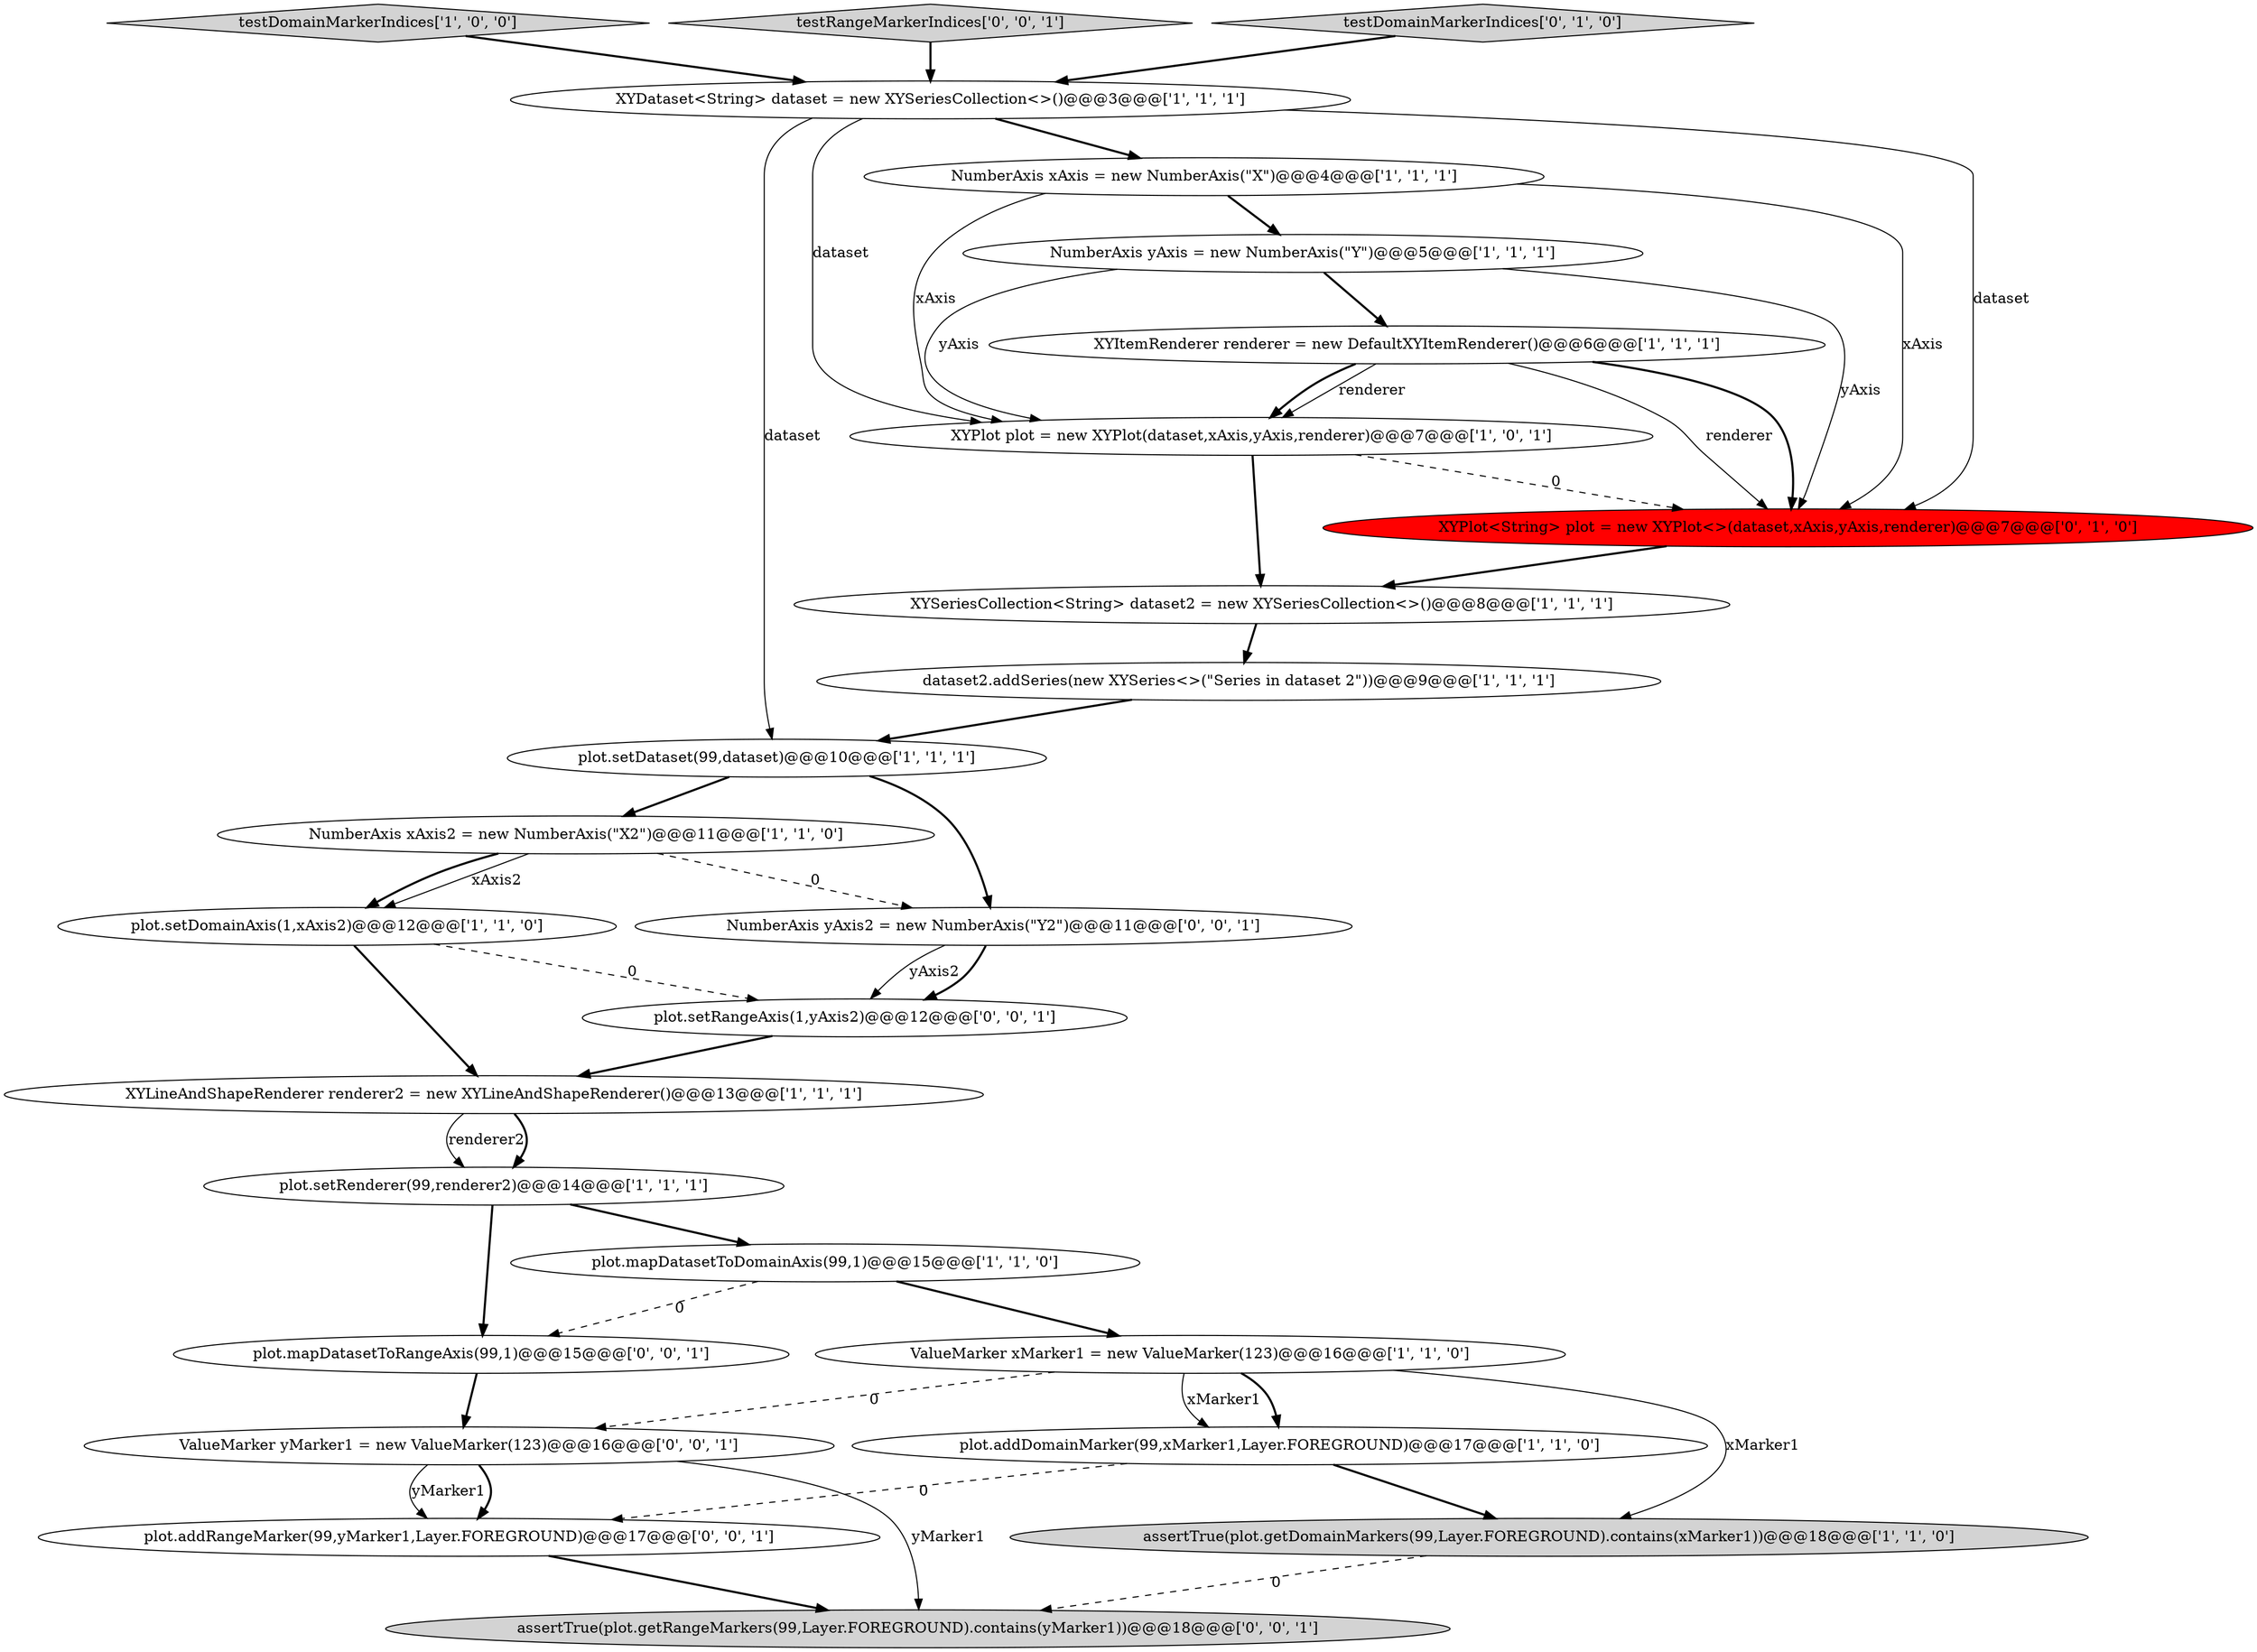 digraph {
18 [style = filled, label = "XYPlot<String> plot = new XYPlot<>(dataset,xAxis,yAxis,renderer)@@@7@@@['0', '1', '0']", fillcolor = red, shape = ellipse image = "AAA1AAABBB2BBB"];
5 [style = filled, label = "XYLineAndShapeRenderer renderer2 = new XYLineAndShapeRenderer()@@@13@@@['1', '1', '1']", fillcolor = white, shape = ellipse image = "AAA0AAABBB1BBB"];
0 [style = filled, label = "plot.setDataset(99,dataset)@@@10@@@['1', '1', '1']", fillcolor = white, shape = ellipse image = "AAA0AAABBB1BBB"];
12 [style = filled, label = "XYSeriesCollection<String> dataset2 = new XYSeriesCollection<>()@@@8@@@['1', '1', '1']", fillcolor = white, shape = ellipse image = "AAA0AAABBB1BBB"];
13 [style = filled, label = "plot.setRenderer(99,renderer2)@@@14@@@['1', '1', '1']", fillcolor = white, shape = ellipse image = "AAA0AAABBB1BBB"];
6 [style = filled, label = "testDomainMarkerIndices['1', '0', '0']", fillcolor = lightgray, shape = diamond image = "AAA0AAABBB1BBB"];
10 [style = filled, label = "plot.setDomainAxis(1,xAxis2)@@@12@@@['1', '1', '0']", fillcolor = white, shape = ellipse image = "AAA0AAABBB1BBB"];
9 [style = filled, label = "NumberAxis xAxis2 = new NumberAxis(\"X2\")@@@11@@@['1', '1', '0']", fillcolor = white, shape = ellipse image = "AAA0AAABBB1BBB"];
11 [style = filled, label = "XYDataset<String> dataset = new XYSeriesCollection<>()@@@3@@@['1', '1', '1']", fillcolor = white, shape = ellipse image = "AAA0AAABBB1BBB"];
20 [style = filled, label = "ValueMarker yMarker1 = new ValueMarker(123)@@@16@@@['0', '0', '1']", fillcolor = white, shape = ellipse image = "AAA0AAABBB3BBB"];
25 [style = filled, label = "plot.mapDatasetToRangeAxis(99,1)@@@15@@@['0', '0', '1']", fillcolor = white, shape = ellipse image = "AAA0AAABBB3BBB"];
3 [style = filled, label = "NumberAxis yAxis = new NumberAxis(\"Y\")@@@5@@@['1', '1', '1']", fillcolor = white, shape = ellipse image = "AAA0AAABBB1BBB"];
15 [style = filled, label = "plot.addDomainMarker(99,xMarker1,Layer.FOREGROUND)@@@17@@@['1', '1', '0']", fillcolor = white, shape = ellipse image = "AAA0AAABBB1BBB"];
21 [style = filled, label = "plot.addRangeMarker(99,yMarker1,Layer.FOREGROUND)@@@17@@@['0', '0', '1']", fillcolor = white, shape = ellipse image = "AAA0AAABBB3BBB"];
24 [style = filled, label = "testRangeMarkerIndices['0', '0', '1']", fillcolor = lightgray, shape = diamond image = "AAA0AAABBB3BBB"];
2 [style = filled, label = "assertTrue(plot.getDomainMarkers(99,Layer.FOREGROUND).contains(xMarker1))@@@18@@@['1', '1', '0']", fillcolor = lightgray, shape = ellipse image = "AAA0AAABBB1BBB"];
23 [style = filled, label = "plot.setRangeAxis(1,yAxis2)@@@12@@@['0', '0', '1']", fillcolor = white, shape = ellipse image = "AAA0AAABBB3BBB"];
4 [style = filled, label = "XYPlot plot = new XYPlot(dataset,xAxis,yAxis,renderer)@@@7@@@['1', '0', '1']", fillcolor = white, shape = ellipse image = "AAA0AAABBB1BBB"];
19 [style = filled, label = "assertTrue(plot.getRangeMarkers(99,Layer.FOREGROUND).contains(yMarker1))@@@18@@@['0', '0', '1']", fillcolor = lightgray, shape = ellipse image = "AAA0AAABBB3BBB"];
1 [style = filled, label = "ValueMarker xMarker1 = new ValueMarker(123)@@@16@@@['1', '1', '0']", fillcolor = white, shape = ellipse image = "AAA0AAABBB1BBB"];
14 [style = filled, label = "XYItemRenderer renderer = new DefaultXYItemRenderer()@@@6@@@['1', '1', '1']", fillcolor = white, shape = ellipse image = "AAA0AAABBB1BBB"];
7 [style = filled, label = "plot.mapDatasetToDomainAxis(99,1)@@@15@@@['1', '1', '0']", fillcolor = white, shape = ellipse image = "AAA0AAABBB1BBB"];
16 [style = filled, label = "dataset2.addSeries(new XYSeries<>(\"Series in dataset 2\"))@@@9@@@['1', '1', '1']", fillcolor = white, shape = ellipse image = "AAA0AAABBB1BBB"];
22 [style = filled, label = "NumberAxis yAxis2 = new NumberAxis(\"Y2\")@@@11@@@['0', '0', '1']", fillcolor = white, shape = ellipse image = "AAA0AAABBB3BBB"];
17 [style = filled, label = "testDomainMarkerIndices['0', '1', '0']", fillcolor = lightgray, shape = diamond image = "AAA0AAABBB2BBB"];
8 [style = filled, label = "NumberAxis xAxis = new NumberAxis(\"X\")@@@4@@@['1', '1', '1']", fillcolor = white, shape = ellipse image = "AAA0AAABBB1BBB"];
5->13 [style = solid, label="renderer2"];
13->25 [style = bold, label=""];
4->18 [style = dashed, label="0"];
16->0 [style = bold, label=""];
0->9 [style = bold, label=""];
15->2 [style = bold, label=""];
7->1 [style = bold, label=""];
1->2 [style = solid, label="xMarker1"];
2->19 [style = dashed, label="0"];
23->5 [style = bold, label=""];
21->19 [style = bold, label=""];
1->15 [style = bold, label=""];
9->10 [style = solid, label="xAxis2"];
3->14 [style = bold, label=""];
8->3 [style = bold, label=""];
11->0 [style = solid, label="dataset"];
18->12 [style = bold, label=""];
15->21 [style = dashed, label="0"];
22->23 [style = solid, label="yAxis2"];
9->22 [style = dashed, label="0"];
12->16 [style = bold, label=""];
3->4 [style = solid, label="yAxis"];
1->15 [style = solid, label="xMarker1"];
9->10 [style = bold, label=""];
11->18 [style = solid, label="dataset"];
22->23 [style = bold, label=""];
20->21 [style = bold, label=""];
1->20 [style = dashed, label="0"];
8->4 [style = solid, label="xAxis"];
25->20 [style = bold, label=""];
10->5 [style = bold, label=""];
13->7 [style = bold, label=""];
24->11 [style = bold, label=""];
0->22 [style = bold, label=""];
6->11 [style = bold, label=""];
5->13 [style = bold, label=""];
20->21 [style = solid, label="yMarker1"];
14->18 [style = solid, label="renderer"];
7->25 [style = dashed, label="0"];
4->12 [style = bold, label=""];
11->8 [style = bold, label=""];
14->18 [style = bold, label=""];
8->18 [style = solid, label="xAxis"];
20->19 [style = solid, label="yMarker1"];
11->4 [style = solid, label="dataset"];
10->23 [style = dashed, label="0"];
14->4 [style = solid, label="renderer"];
3->18 [style = solid, label="yAxis"];
14->4 [style = bold, label=""];
17->11 [style = bold, label=""];
}
